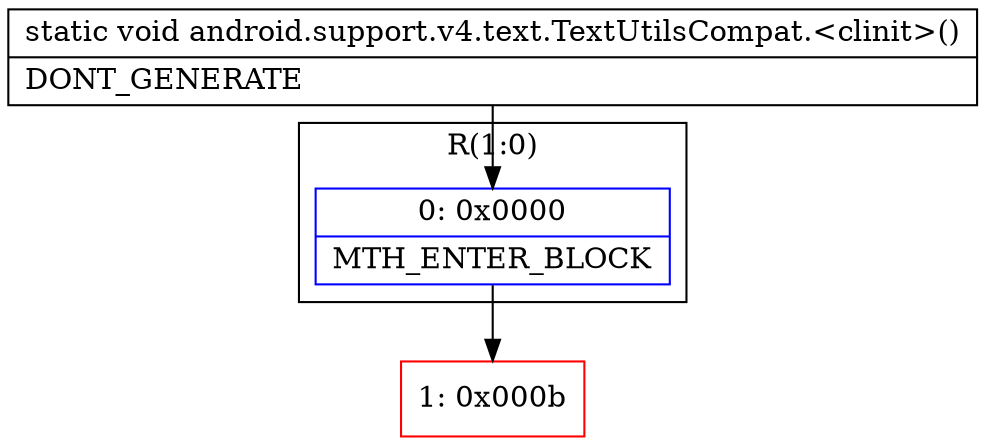 digraph "CFG forandroid.support.v4.text.TextUtilsCompat.\<clinit\>()V" {
subgraph cluster_Region_287507603 {
label = "R(1:0)";
node [shape=record,color=blue];
Node_0 [shape=record,label="{0\:\ 0x0000|MTH_ENTER_BLOCK\l}"];
}
Node_1 [shape=record,color=red,label="{1\:\ 0x000b}"];
MethodNode[shape=record,label="{static void android.support.v4.text.TextUtilsCompat.\<clinit\>()  | DONT_GENERATE\l}"];
MethodNode -> Node_0;
Node_0 -> Node_1;
}

